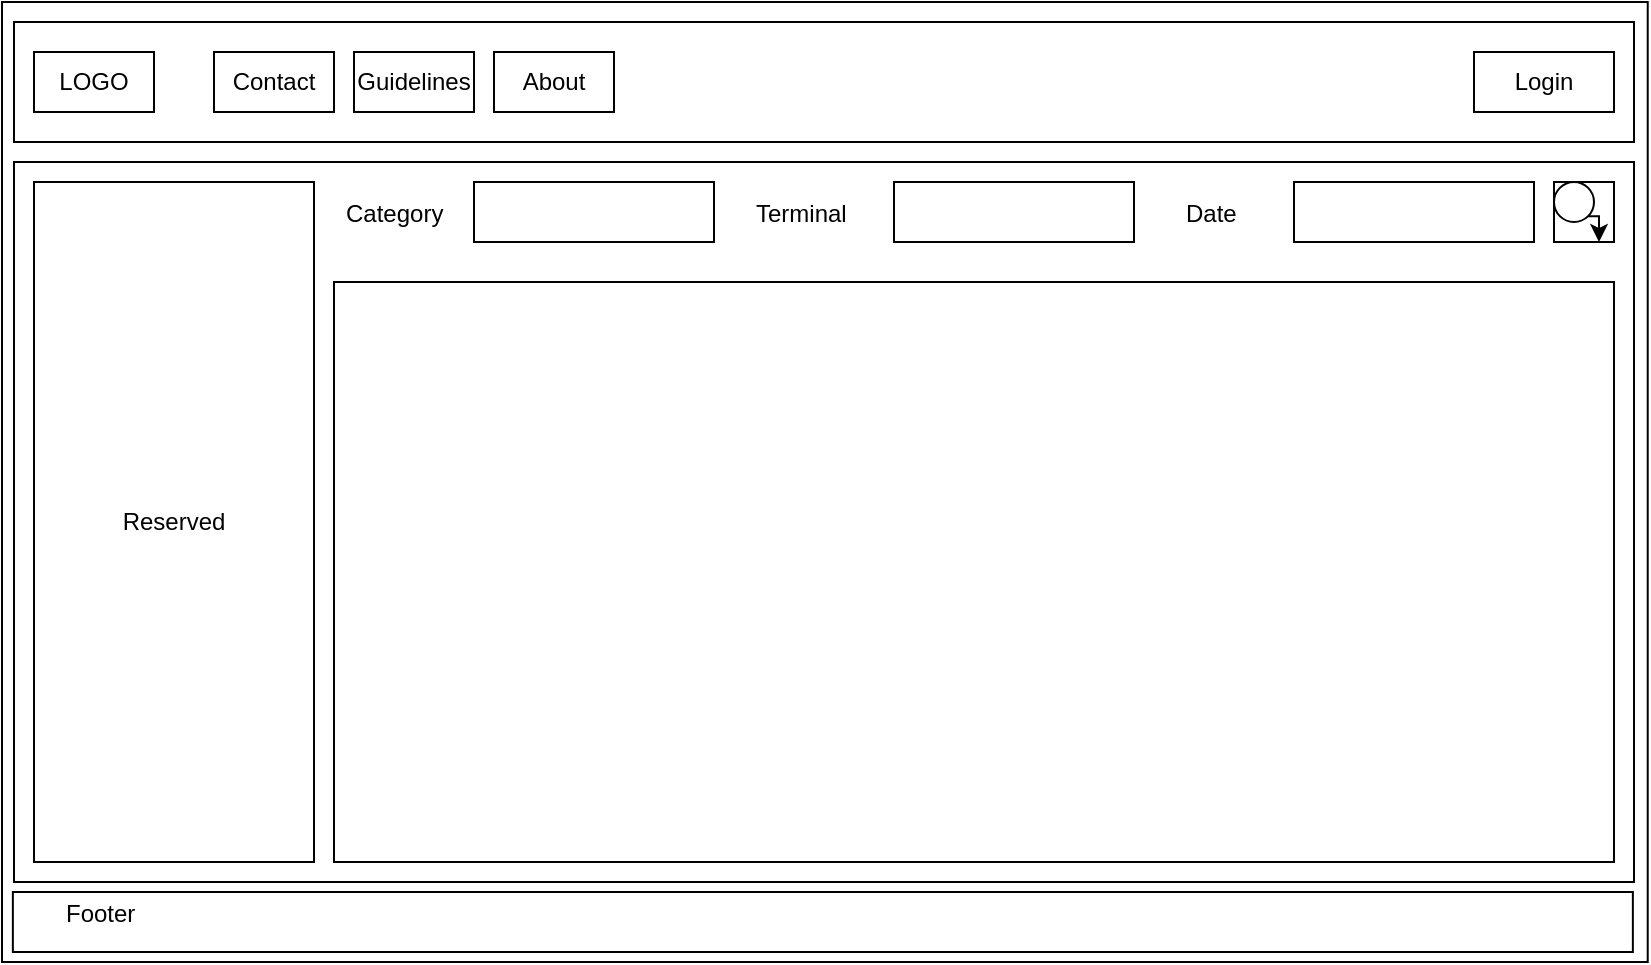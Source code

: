 <mxfile pages="5">
    <diagram id="RsqJ2L5GWaceqBMa1oMN" name="Dashboard">
        <mxGraphModel dx="1032" dy="776" grid="1" gridSize="10" guides="1" tooltips="1" connect="1" arrows="1" fold="1" page="1" pageScale="1" pageWidth="850" pageHeight="1100" math="0" shadow="0">
            <root>
                <mxCell id="0"/>
                <mxCell id="1" parent="0"/>
                <mxCell id="-zI02Tw2x8Ws5lId5HFe-1" value="" style="rounded=0;whiteSpace=wrap;html=1;" parent="1" vertex="1">
                    <mxGeometry x="14" y="290" width="822.86" height="480" as="geometry"/>
                </mxCell>
                <mxCell id="-zI02Tw2x8Ws5lId5HFe-2" value="" style="rounded=0;whiteSpace=wrap;html=1;" parent="1" vertex="1">
                    <mxGeometry x="20" y="300" width="810" height="60" as="geometry"/>
                </mxCell>
                <mxCell id="-zI02Tw2x8Ws5lId5HFe-3" value="LOGO" style="rounded=0;whiteSpace=wrap;html=1;" parent="1" vertex="1">
                    <mxGeometry x="30" y="315" width="60" height="30" as="geometry"/>
                </mxCell>
                <mxCell id="-zI02Tw2x8Ws5lId5HFe-4" value="Login" style="rounded=0;whiteSpace=wrap;html=1;" parent="1" vertex="1">
                    <mxGeometry x="750" y="315" width="70" height="30" as="geometry"/>
                </mxCell>
                <mxCell id="-zI02Tw2x8Ws5lId5HFe-5" value="Contact" style="rounded=0;whiteSpace=wrap;html=1;" parent="1" vertex="1">
                    <mxGeometry x="120" y="315" width="60" height="30" as="geometry"/>
                </mxCell>
                <mxCell id="-zI02Tw2x8Ws5lId5HFe-6" value="Guidelines" style="rounded=0;whiteSpace=wrap;html=1;" parent="1" vertex="1">
                    <mxGeometry x="190" y="315" width="60" height="30" as="geometry"/>
                </mxCell>
                <mxCell id="-zI02Tw2x8Ws5lId5HFe-7" value="About" style="rounded=0;whiteSpace=wrap;html=1;" parent="1" vertex="1">
                    <mxGeometry x="260" y="315" width="60" height="30" as="geometry"/>
                </mxCell>
                <mxCell id="-zI02Tw2x8Ws5lId5HFe-8" value="" style="rounded=0;whiteSpace=wrap;html=1;" parent="1" vertex="1">
                    <mxGeometry x="20" y="370" width="810" height="360" as="geometry"/>
                </mxCell>
                <mxCell id="-zI02Tw2x8Ws5lId5HFe-9" value="" style="rounded=0;whiteSpace=wrap;html=1;" parent="1" vertex="1">
                    <mxGeometry x="250" y="380" width="120" height="30" as="geometry"/>
                </mxCell>
                <mxCell id="-zI02Tw2x8Ws5lId5HFe-10" value="" style="rounded=0;whiteSpace=wrap;html=1;" parent="1" vertex="1">
                    <mxGeometry x="460" y="380" width="120" height="30" as="geometry"/>
                </mxCell>
                <mxCell id="-zI02Tw2x8Ws5lId5HFe-11" value="" style="rounded=0;whiteSpace=wrap;html=1;" parent="1" vertex="1">
                    <mxGeometry x="660" y="380" width="120" height="30" as="geometry"/>
                </mxCell>
                <mxCell id="-zI02Tw2x8Ws5lId5HFe-12" value="" style="rounded=0;whiteSpace=wrap;html=1;" parent="1" vertex="1">
                    <mxGeometry x="180" y="430" width="640" height="290" as="geometry"/>
                </mxCell>
                <mxCell id="-zI02Tw2x8Ws5lId5HFe-13" value="Category" style="text;strokeColor=none;fillColor=none;align=left;verticalAlign=middle;spacingLeft=4;spacingRight=4;overflow=hidden;points=[[0,0.5],[1,0.5]];portConstraint=eastwest;rotatable=0;" parent="1" vertex="1">
                    <mxGeometry x="180" y="380" width="80" height="30" as="geometry"/>
                </mxCell>
                <mxCell id="-zI02Tw2x8Ws5lId5HFe-14" value="Terminal" style="text;strokeColor=none;fillColor=none;align=left;verticalAlign=middle;spacingLeft=4;spacingRight=4;overflow=hidden;points=[[0,0.5],[1,0.5]];portConstraint=eastwest;rotatable=0;" parent="1" vertex="1">
                    <mxGeometry x="385" y="380" width="80" height="30" as="geometry"/>
                </mxCell>
                <mxCell id="-zI02Tw2x8Ws5lId5HFe-15" value="Date" style="text;strokeColor=none;fillColor=none;align=left;verticalAlign=middle;spacingLeft=4;spacingRight=4;overflow=hidden;points=[[0,0.5],[1,0.5]];portConstraint=eastwest;rotatable=0;" parent="1" vertex="1">
                    <mxGeometry x="600" y="380" width="40" height="30" as="geometry"/>
                </mxCell>
                <mxCell id="-zI02Tw2x8Ws5lId5HFe-16" style="edgeStyle=orthogonalEdgeStyle;rounded=0;orthogonalLoop=1;jettySize=auto;html=1;exitX=1;exitY=1;exitDx=0;exitDy=0;entryX=1;entryY=1;entryDx=0;entryDy=0;" parent="1" source="-zI02Tw2x8Ws5lId5HFe-17" target="-zI02Tw2x8Ws5lId5HFe-19" edge="1">
                    <mxGeometry relative="1" as="geometry"/>
                </mxCell>
                <mxCell id="-zI02Tw2x8Ws5lId5HFe-17" value="" style="rounded=0;whiteSpace=wrap;html=1;" parent="1" vertex="1">
                    <mxGeometry x="790" y="380" width="30" height="30" as="geometry"/>
                </mxCell>
                <mxCell id="-zI02Tw2x8Ws5lId5HFe-18" style="edgeStyle=orthogonalEdgeStyle;rounded=0;orthogonalLoop=1;jettySize=auto;html=1;exitX=1;exitY=1;exitDx=0;exitDy=0;entryX=0.75;entryY=1;entryDx=0;entryDy=0;" parent="1" source="-zI02Tw2x8Ws5lId5HFe-19" target="-zI02Tw2x8Ws5lId5HFe-17" edge="1">
                    <mxGeometry relative="1" as="geometry"/>
                </mxCell>
                <mxCell id="-zI02Tw2x8Ws5lId5HFe-19" value="" style="ellipse;whiteSpace=wrap;html=1;aspect=fixed;" parent="1" vertex="1">
                    <mxGeometry x="790" y="380" width="20" height="20" as="geometry"/>
                </mxCell>
                <mxCell id="-zI02Tw2x8Ws5lId5HFe-20" value="Reserved" style="rounded=0;whiteSpace=wrap;html=1;" parent="1" vertex="1">
                    <mxGeometry x="30" y="380" width="140" height="340" as="geometry"/>
                </mxCell>
                <mxCell id="-zI02Tw2x8Ws5lId5HFe-21" value="" style="rounded=0;whiteSpace=wrap;html=1;" parent="1" vertex="1">
                    <mxGeometry x="19.43" y="735" width="810" height="30" as="geometry"/>
                </mxCell>
                <mxCell id="-zI02Tw2x8Ws5lId5HFe-22" value="Footer" style="text;strokeColor=none;fillColor=none;align=left;verticalAlign=middle;spacingLeft=4;spacingRight=4;overflow=hidden;points=[[0,0.5],[1,0.5]];portConstraint=eastwest;rotatable=0;" parent="1" vertex="1">
                    <mxGeometry x="40" y="730" width="750" height="30" as="geometry"/>
                </mxCell>
            </root>
        </mxGraphModel>
    </diagram>
    <diagram id="Sfj7_H16oJV_SP7s8rjQ" name="Login">
        <mxGraphModel dx="1032" dy="776" grid="1" gridSize="10" guides="1" tooltips="1" connect="1" arrows="1" fold="1" page="1" pageScale="1" pageWidth="850" pageHeight="1100" math="0" shadow="0">
            <root>
                <mxCell id="7oQnin1jy0d6hdgD8aVo-0"/>
                <mxCell id="7oQnin1jy0d6hdgD8aVo-1" parent="7oQnin1jy0d6hdgD8aVo-0"/>
                <mxCell id="7oQnin1jy0d6hdgD8aVo-2" value="" style="rounded=0;whiteSpace=wrap;html=1;" parent="7oQnin1jy0d6hdgD8aVo-1" vertex="1">
                    <mxGeometry x="14" y="290" width="822.86" height="480" as="geometry"/>
                </mxCell>
                <mxCell id="7oQnin1jy0d6hdgD8aVo-3" value="LOGO" style="rounded=0;whiteSpace=wrap;html=1;" parent="7oQnin1jy0d6hdgD8aVo-1" vertex="1">
                    <mxGeometry x="760" y="310" width="60" height="30" as="geometry"/>
                </mxCell>
                <mxCell id="7oQnin1jy0d6hdgD8aVo-5" value="Back To Home" style="rounded=0;whiteSpace=wrap;html=1;" parent="7oQnin1jy0d6hdgD8aVo-1" vertex="1">
                    <mxGeometry x="30" y="310" width="100" height="30" as="geometry"/>
                </mxCell>
                <mxCell id="7oQnin1jy0d6hdgD8aVo-6" value="" style="rounded=0;whiteSpace=wrap;html=1;" parent="7oQnin1jy0d6hdgD8aVo-1" vertex="1">
                    <mxGeometry x="400.43" y="480" width="130" height="30" as="geometry"/>
                </mxCell>
                <mxCell id="7oQnin1jy0d6hdgD8aVo-7" value="" style="rounded=0;whiteSpace=wrap;html=1;" parent="7oQnin1jy0d6hdgD8aVo-1" vertex="1">
                    <mxGeometry x="400.43" y="520" width="130" height="30" as="geometry"/>
                </mxCell>
                <mxCell id="7oQnin1jy0d6hdgD8aVo-8" value="Username" style="text;strokeColor=none;fillColor=none;align=left;verticalAlign=middle;spacingLeft=4;spacingRight=4;overflow=hidden;points=[[0,0.5],[1,0.5]];portConstraint=eastwest;rotatable=0;" parent="7oQnin1jy0d6hdgD8aVo-1" vertex="1">
                    <mxGeometry x="320.43" y="480" width="80" height="30" as="geometry"/>
                </mxCell>
                <mxCell id="7oQnin1jy0d6hdgD8aVo-9" value="Password" style="text;strokeColor=none;fillColor=none;align=left;verticalAlign=middle;spacingLeft=4;spacingRight=4;overflow=hidden;points=[[0,0.5],[1,0.5]];portConstraint=eastwest;rotatable=0;" parent="7oQnin1jy0d6hdgD8aVo-1" vertex="1">
                    <mxGeometry x="320.43" y="520" width="80" height="30" as="geometry"/>
                </mxCell>
                <mxCell id="7oQnin1jy0d6hdgD8aVo-10" value="Login" style="rounded=0;whiteSpace=wrap;html=1;" parent="7oQnin1jy0d6hdgD8aVo-1" vertex="1">
                    <mxGeometry x="395" y="570" width="60" height="30" as="geometry"/>
                </mxCell>
            </root>
        </mxGraphModel>
    </diagram>
    <diagram id="M2zzSiI9wssCDSpTGpSr" name="Contacts">
        <mxGraphModel dx="1032" dy="776" grid="1" gridSize="10" guides="1" tooltips="1" connect="1" arrows="1" fold="1" page="1" pageScale="1" pageWidth="850" pageHeight="1100" math="0" shadow="0">
            <root>
                <mxCell id="jX6fapn6x3Cl87dnBTSe-0"/>
                <mxCell id="jX6fapn6x3Cl87dnBTSe-1" parent="jX6fapn6x3Cl87dnBTSe-0"/>
                <mxCell id="jX6fapn6x3Cl87dnBTSe-2" value="" style="rounded=0;whiteSpace=wrap;html=1;" parent="jX6fapn6x3Cl87dnBTSe-1" vertex="1">
                    <mxGeometry x="14" y="290" width="822.86" height="480" as="geometry"/>
                </mxCell>
                <mxCell id="jX6fapn6x3Cl87dnBTSe-3" value="" style="rounded=0;whiteSpace=wrap;html=1;" parent="jX6fapn6x3Cl87dnBTSe-1" vertex="1">
                    <mxGeometry x="20" y="300" width="810" height="60" as="geometry"/>
                </mxCell>
                <mxCell id="jX6fapn6x3Cl87dnBTSe-4" value="LOGO" style="rounded=0;whiteSpace=wrap;html=1;" parent="jX6fapn6x3Cl87dnBTSe-1" vertex="1">
                    <mxGeometry x="30" y="315" width="60" height="30" as="geometry"/>
                </mxCell>
                <mxCell id="jX6fapn6x3Cl87dnBTSe-5" value="Login" style="rounded=0;whiteSpace=wrap;html=1;" parent="jX6fapn6x3Cl87dnBTSe-1" vertex="1">
                    <mxGeometry x="750" y="315" width="70" height="30" as="geometry"/>
                </mxCell>
                <mxCell id="jX6fapn6x3Cl87dnBTSe-6" value="Contact" style="rounded=0;whiteSpace=wrap;html=1;" parent="jX6fapn6x3Cl87dnBTSe-1" vertex="1">
                    <mxGeometry x="120" y="315" width="60" height="30" as="geometry"/>
                </mxCell>
                <mxCell id="jX6fapn6x3Cl87dnBTSe-7" value="Guidelines" style="rounded=0;whiteSpace=wrap;html=1;" parent="jX6fapn6x3Cl87dnBTSe-1" vertex="1">
                    <mxGeometry x="190" y="315" width="60" height="30" as="geometry"/>
                </mxCell>
                <mxCell id="jX6fapn6x3Cl87dnBTSe-8" value="About" style="rounded=0;whiteSpace=wrap;html=1;" parent="jX6fapn6x3Cl87dnBTSe-1" vertex="1">
                    <mxGeometry x="260" y="315" width="60" height="30" as="geometry"/>
                </mxCell>
                <mxCell id="jX6fapn6x3Cl87dnBTSe-9" value="" style="rounded=0;whiteSpace=wrap;html=1;" parent="jX6fapn6x3Cl87dnBTSe-1" vertex="1">
                    <mxGeometry x="20" y="370" width="810" height="360" as="geometry"/>
                </mxCell>
                <mxCell id="jX6fapn6x3Cl87dnBTSe-10" value="" style="rounded=0;whiteSpace=wrap;html=1;" parent="jX6fapn6x3Cl87dnBTSe-1" vertex="1">
                    <mxGeometry x="260" y="380" width="120" height="30" as="geometry"/>
                </mxCell>
                <mxCell id="jX6fapn6x3Cl87dnBTSe-11" value="" style="rounded=0;whiteSpace=wrap;html=1;" parent="jX6fapn6x3Cl87dnBTSe-1" vertex="1">
                    <mxGeometry x="180" y="430" width="640" height="290" as="geometry"/>
                </mxCell>
                <mxCell id="jX6fapn6x3Cl87dnBTSe-12" value="Airport Name" style="text;strokeColor=none;fillColor=none;align=left;verticalAlign=middle;spacingLeft=4;spacingRight=4;overflow=hidden;points=[[0,0.5],[1,0.5]];portConstraint=eastwest;rotatable=0;" parent="jX6fapn6x3Cl87dnBTSe-1" vertex="1">
                    <mxGeometry x="180" y="380" width="80" height="30" as="geometry"/>
                </mxCell>
                <mxCell id="jX6fapn6x3Cl87dnBTSe-13" value="Reserved" style="rounded=0;whiteSpace=wrap;html=1;" parent="jX6fapn6x3Cl87dnBTSe-1" vertex="1">
                    <mxGeometry x="30" y="380" width="140" height="340" as="geometry"/>
                </mxCell>
                <mxCell id="jX6fapn6x3Cl87dnBTSe-14" value="" style="rounded=0;whiteSpace=wrap;html=1;fillColor=none;" parent="jX6fapn6x3Cl87dnBTSe-1" vertex="1">
                    <mxGeometry x="19.43" y="735" width="810" height="30" as="geometry"/>
                </mxCell>
                <mxCell id="jX6fapn6x3Cl87dnBTSe-15" value="Footer" style="text;strokeColor=none;fillColor=none;align=left;verticalAlign=middle;spacingLeft=4;spacingRight=4;overflow=hidden;points=[[0,0.5],[1,0.5]];portConstraint=eastwest;rotatable=0;" parent="jX6fapn6x3Cl87dnBTSe-1" vertex="1">
                    <mxGeometry x="40" y="730" width="750" height="30" as="geometry"/>
                </mxCell>
                <mxCell id="jX6fapn6x3Cl87dnBTSe-16" value="Kolkata" style="text;strokeColor=none;fillColor=none;align=left;verticalAlign=middle;spacingLeft=4;spacingRight=4;overflow=hidden;points=[[0,0.5],[1,0.5]];portConstraint=eastwest;rotatable=0;" parent="jX6fapn6x3Cl87dnBTSe-1" vertex="1">
                    <mxGeometry x="190" y="440" width="80" height="30" as="geometry"/>
                </mxCell>
                <mxCell id="jX6fapn6x3Cl87dnBTSe-17" value="9847662224" style="text;strokeColor=none;fillColor=none;align=left;verticalAlign=middle;spacingLeft=4;spacingRight=4;overflow=hidden;points=[[0,0.5],[1,0.5]];portConstraint=eastwest;rotatable=0;" parent="jX6fapn6x3Cl87dnBTSe-1" vertex="1">
                    <mxGeometry x="320" y="440" width="80" height="30" as="geometry"/>
                </mxCell>
                <mxCell id="jX6fapn6x3Cl87dnBTSe-18" value="" style="rounded=0;whiteSpace=wrap;html=1;fillColor=#FFFFFF;" parent="jX6fapn6x3Cl87dnBTSe-1" vertex="1">
                    <mxGeometry x="790" y="440" width="20" height="270" as="geometry"/>
                </mxCell>
                <mxCell id="jX6fapn6x3Cl87dnBTSe-19" value="" style="rounded=0;whiteSpace=wrap;html=1;fillColor=#8F8F8F;" parent="jX6fapn6x3Cl87dnBTSe-1" vertex="1">
                    <mxGeometry x="795" y="445" width="10" height="105" as="geometry"/>
                </mxCell>
                <mxCell id="jX6fapn6x3Cl87dnBTSe-20" value="Kolkata" style="text;strokeColor=none;fillColor=none;align=left;verticalAlign=middle;spacingLeft=4;spacingRight=4;overflow=hidden;points=[[0,0.5],[1,0.5]];portConstraint=eastwest;rotatable=0;" parent="jX6fapn6x3Cl87dnBTSe-1" vertex="1">
                    <mxGeometry x="190" y="470" width="80" height="30" as="geometry"/>
                </mxCell>
                <mxCell id="jX6fapn6x3Cl87dnBTSe-21" value="9847662224" style="text;strokeColor=none;fillColor=none;align=left;verticalAlign=middle;spacingLeft=4;spacingRight=4;overflow=hidden;points=[[0,0.5],[1,0.5]];portConstraint=eastwest;rotatable=0;" parent="jX6fapn6x3Cl87dnBTSe-1" vertex="1">
                    <mxGeometry x="320" y="470" width="80" height="30" as="geometry"/>
                </mxCell>
                <mxCell id="jX6fapn6x3Cl87dnBTSe-22" value="Kolkata" style="text;strokeColor=none;fillColor=none;align=left;verticalAlign=middle;spacingLeft=4;spacingRight=4;overflow=hidden;points=[[0,0.5],[1,0.5]];portConstraint=eastwest;rotatable=0;" parent="jX6fapn6x3Cl87dnBTSe-1" vertex="1">
                    <mxGeometry x="190" y="500" width="80" height="30" as="geometry"/>
                </mxCell>
                <mxCell id="jX6fapn6x3Cl87dnBTSe-23" value="9847662224" style="text;strokeColor=none;fillColor=none;align=left;verticalAlign=middle;spacingLeft=4;spacingRight=4;overflow=hidden;points=[[0,0.5],[1,0.5]];portConstraint=eastwest;rotatable=0;" parent="jX6fapn6x3Cl87dnBTSe-1" vertex="1">
                    <mxGeometry x="320" y="500" width="80" height="30" as="geometry"/>
                </mxCell>
                <mxCell id="jX6fapn6x3Cl87dnBTSe-24" value="Kolkata" style="text;strokeColor=none;fillColor=none;align=left;verticalAlign=middle;spacingLeft=4;spacingRight=4;overflow=hidden;points=[[0,0.5],[1,0.5]];portConstraint=eastwest;rotatable=0;" parent="jX6fapn6x3Cl87dnBTSe-1" vertex="1">
                    <mxGeometry x="190" y="530" width="80" height="30" as="geometry"/>
                </mxCell>
                <mxCell id="jX6fapn6x3Cl87dnBTSe-25" value="9847662224" style="text;strokeColor=none;fillColor=none;align=left;verticalAlign=middle;spacingLeft=4;spacingRight=4;overflow=hidden;points=[[0,0.5],[1,0.5]];portConstraint=eastwest;rotatable=0;" parent="jX6fapn6x3Cl87dnBTSe-1" vertex="1">
                    <mxGeometry x="320" y="530" width="80" height="30" as="geometry"/>
                </mxCell>
                <mxCell id="jX6fapn6x3Cl87dnBTSe-26" value="Kolkata" style="text;strokeColor=none;fillColor=none;align=left;verticalAlign=middle;spacingLeft=4;spacingRight=4;overflow=hidden;points=[[0,0.5],[1,0.5]];portConstraint=eastwest;rotatable=0;" parent="jX6fapn6x3Cl87dnBTSe-1" vertex="1">
                    <mxGeometry x="190" y="560" width="80" height="30" as="geometry"/>
                </mxCell>
                <mxCell id="jX6fapn6x3Cl87dnBTSe-27" value="9847662224" style="text;strokeColor=none;fillColor=none;align=left;verticalAlign=middle;spacingLeft=4;spacingRight=4;overflow=hidden;points=[[0,0.5],[1,0.5]];portConstraint=eastwest;rotatable=0;" parent="jX6fapn6x3Cl87dnBTSe-1" vertex="1">
                    <mxGeometry x="320" y="560" width="80" height="30" as="geometry"/>
                </mxCell>
                <mxCell id="jX6fapn6x3Cl87dnBTSe-28" value="Kolkata" style="text;strokeColor=none;fillColor=none;align=left;verticalAlign=middle;spacingLeft=4;spacingRight=4;overflow=hidden;points=[[0,0.5],[1,0.5]];portConstraint=eastwest;rotatable=0;" parent="jX6fapn6x3Cl87dnBTSe-1" vertex="1">
                    <mxGeometry x="190" y="590" width="80" height="30" as="geometry"/>
                </mxCell>
                <mxCell id="jX6fapn6x3Cl87dnBTSe-29" value="9847662224" style="text;strokeColor=none;fillColor=none;align=left;verticalAlign=middle;spacingLeft=4;spacingRight=4;overflow=hidden;points=[[0,0.5],[1,0.5]];portConstraint=eastwest;rotatable=0;" parent="jX6fapn6x3Cl87dnBTSe-1" vertex="1">
                    <mxGeometry x="320" y="590" width="80" height="30" as="geometry"/>
                </mxCell>
                <mxCell id="jX6fapn6x3Cl87dnBTSe-30" value="Kolkata" style="text;strokeColor=none;fillColor=none;align=left;verticalAlign=middle;spacingLeft=4;spacingRight=4;overflow=hidden;points=[[0,0.5],[1,0.5]];portConstraint=eastwest;rotatable=0;" parent="jX6fapn6x3Cl87dnBTSe-1" vertex="1">
                    <mxGeometry x="190" y="620" width="80" height="30" as="geometry"/>
                </mxCell>
                <mxCell id="jX6fapn6x3Cl87dnBTSe-31" value="9847662224" style="text;strokeColor=none;fillColor=none;align=left;verticalAlign=middle;spacingLeft=4;spacingRight=4;overflow=hidden;points=[[0,0.5],[1,0.5]];portConstraint=eastwest;rotatable=0;" parent="jX6fapn6x3Cl87dnBTSe-1" vertex="1">
                    <mxGeometry x="320" y="620" width="80" height="30" as="geometry"/>
                </mxCell>
                <mxCell id="jX6fapn6x3Cl87dnBTSe-32" value="Kolkata" style="text;strokeColor=none;fillColor=none;align=left;verticalAlign=middle;spacingLeft=4;spacingRight=4;overflow=hidden;points=[[0,0.5],[1,0.5]];portConstraint=eastwest;rotatable=0;" parent="jX6fapn6x3Cl87dnBTSe-1" vertex="1">
                    <mxGeometry x="190" y="650" width="80" height="30" as="geometry"/>
                </mxCell>
                <mxCell id="jX6fapn6x3Cl87dnBTSe-33" value="9847662224" style="text;strokeColor=none;fillColor=none;align=left;verticalAlign=middle;spacingLeft=4;spacingRight=4;overflow=hidden;points=[[0,0.5],[1,0.5]];portConstraint=eastwest;rotatable=0;" parent="jX6fapn6x3Cl87dnBTSe-1" vertex="1">
                    <mxGeometry x="320" y="650" width="80" height="30" as="geometry"/>
                </mxCell>
            </root>
        </mxGraphModel>
    </diagram>
    <diagram id="SbFPP2QfQhPUepvXjZ7R" name="Guidelines">
        <mxGraphModel dx="1032" dy="776" grid="1" gridSize="10" guides="1" tooltips="1" connect="1" arrows="1" fold="1" page="1" pageScale="1" pageWidth="850" pageHeight="1100" math="0" shadow="0">
            <root>
                <mxCell id="WZJbS1ERe-_5Tbcb6y_j-0"/>
                <mxCell id="WZJbS1ERe-_5Tbcb6y_j-1" parent="WZJbS1ERe-_5Tbcb6y_j-0"/>
                <mxCell id="WZJbS1ERe-_5Tbcb6y_j-2" value="" style="rounded=0;whiteSpace=wrap;html=1;" parent="WZJbS1ERe-_5Tbcb6y_j-1" vertex="1">
                    <mxGeometry x="14" y="290" width="822.86" height="480" as="geometry"/>
                </mxCell>
                <mxCell id="WZJbS1ERe-_5Tbcb6y_j-3" value="" style="rounded=0;whiteSpace=wrap;html=1;" parent="WZJbS1ERe-_5Tbcb6y_j-1" vertex="1">
                    <mxGeometry x="20" y="300" width="810" height="60" as="geometry"/>
                </mxCell>
                <mxCell id="WZJbS1ERe-_5Tbcb6y_j-4" value="LOGO" style="rounded=0;whiteSpace=wrap;html=1;" parent="WZJbS1ERe-_5Tbcb6y_j-1" vertex="1">
                    <mxGeometry x="30" y="315" width="60" height="30" as="geometry"/>
                </mxCell>
                <mxCell id="WZJbS1ERe-_5Tbcb6y_j-5" value="Login" style="rounded=0;whiteSpace=wrap;html=1;" parent="WZJbS1ERe-_5Tbcb6y_j-1" vertex="1">
                    <mxGeometry x="750" y="315" width="70" height="30" as="geometry"/>
                </mxCell>
                <mxCell id="WZJbS1ERe-_5Tbcb6y_j-6" value="Contact" style="rounded=0;whiteSpace=wrap;html=1;" parent="WZJbS1ERe-_5Tbcb6y_j-1" vertex="1">
                    <mxGeometry x="120" y="315" width="60" height="30" as="geometry"/>
                </mxCell>
                <mxCell id="WZJbS1ERe-_5Tbcb6y_j-7" value="Guidelines" style="rounded=0;whiteSpace=wrap;html=1;" parent="WZJbS1ERe-_5Tbcb6y_j-1" vertex="1">
                    <mxGeometry x="190" y="315" width="60" height="30" as="geometry"/>
                </mxCell>
                <mxCell id="WZJbS1ERe-_5Tbcb6y_j-8" value="About" style="rounded=0;whiteSpace=wrap;html=1;" parent="WZJbS1ERe-_5Tbcb6y_j-1" vertex="1">
                    <mxGeometry x="260" y="315" width="60" height="30" as="geometry"/>
                </mxCell>
                <mxCell id="WZJbS1ERe-_5Tbcb6y_j-9" value="" style="rounded=0;whiteSpace=wrap;html=1;" parent="WZJbS1ERe-_5Tbcb6y_j-1" vertex="1">
                    <mxGeometry x="20" y="370" width="810" height="360" as="geometry"/>
                </mxCell>
                <mxCell id="WZJbS1ERe-_5Tbcb6y_j-10" value="" style="rounded=0;whiteSpace=wrap;html=1;" parent="WZJbS1ERe-_5Tbcb6y_j-1" vertex="1">
                    <mxGeometry x="180" y="420" width="640" height="300" as="geometry"/>
                </mxCell>
                <mxCell id="WZJbS1ERe-_5Tbcb6y_j-11" value="Reserved" style="rounded=0;whiteSpace=wrap;html=1;fillColor=none;" parent="WZJbS1ERe-_5Tbcb6y_j-1" vertex="1">
                    <mxGeometry x="30" y="380" width="140" height="340" as="geometry"/>
                </mxCell>
                <mxCell id="WZJbS1ERe-_5Tbcb6y_j-12" value="" style="rounded=0;whiteSpace=wrap;html=1;fillColor=none;" parent="WZJbS1ERe-_5Tbcb6y_j-1" vertex="1">
                    <mxGeometry x="19.43" y="735" width="810" height="30" as="geometry"/>
                </mxCell>
                <mxCell id="WZJbS1ERe-_5Tbcb6y_j-13" value="Footer" style="text;strokeColor=none;fillColor=none;align=left;verticalAlign=middle;spacingLeft=4;spacingRight=4;overflow=hidden;points=[[0,0.5],[1,0.5]];portConstraint=eastwest;rotatable=0;" parent="WZJbS1ERe-_5Tbcb6y_j-1" vertex="1">
                    <mxGeometry x="40" y="730" width="750" height="30" as="geometry"/>
                </mxCell>
                <mxCell id="WZJbS1ERe-_5Tbcb6y_j-14" value="Guidelines" style="text;strokeColor=none;fillColor=none;align=left;verticalAlign=middle;spacingLeft=4;spacingRight=4;overflow=hidden;points=[[0,0.5],[1,0.5]];portConstraint=eastwest;rotatable=0;" parent="WZJbS1ERe-_5Tbcb6y_j-1" vertex="1">
                    <mxGeometry x="180" y="380" width="80" height="30" as="geometry"/>
                </mxCell>
                <mxCell id="WZJbS1ERe-_5Tbcb6y_j-15" value="GuidelinesGuidelinesGuidelinesGuidelinesGuidelinesGuidelinesGuidelinesGuidelinesGuidelinesGuidelines" style="text;strokeColor=none;fillColor=none;align=left;verticalAlign=middle;spacingLeft=4;spacingRight=4;overflow=hidden;points=[[0,0.5],[1,0.5]];portConstraint=eastwest;rotatable=0;" parent="WZJbS1ERe-_5Tbcb6y_j-1" vertex="1">
                    <mxGeometry x="190" y="430" width="620" height="50" as="geometry"/>
                </mxCell>
            </root>
        </mxGraphModel>
    </diagram>
    <diagram id="4Vs9hMkelwKiYuXnCstP" name="About">
        <mxGraphModel dx="1032" dy="776" grid="1" gridSize="10" guides="1" tooltips="1" connect="1" arrows="1" fold="1" page="1" pageScale="1" pageWidth="850" pageHeight="1100" math="0" shadow="0">
            <root>
                <mxCell id="IrekBfnBV1_MyFJCBbKZ-0"/>
                <mxCell id="IrekBfnBV1_MyFJCBbKZ-1" parent="IrekBfnBV1_MyFJCBbKZ-0"/>
                <mxCell id="IrekBfnBV1_MyFJCBbKZ-2" value="" style="rounded=0;whiteSpace=wrap;html=1;" parent="IrekBfnBV1_MyFJCBbKZ-1" vertex="1">
                    <mxGeometry x="14" y="290" width="822.86" height="480" as="geometry"/>
                </mxCell>
                <mxCell id="IrekBfnBV1_MyFJCBbKZ-3" value="" style="rounded=0;whiteSpace=wrap;html=1;" parent="IrekBfnBV1_MyFJCBbKZ-1" vertex="1">
                    <mxGeometry x="20" y="300" width="810" height="60" as="geometry"/>
                </mxCell>
                <mxCell id="IrekBfnBV1_MyFJCBbKZ-4" value="LOGO" style="rounded=0;whiteSpace=wrap;html=1;" parent="IrekBfnBV1_MyFJCBbKZ-1" vertex="1">
                    <mxGeometry x="30" y="315" width="60" height="30" as="geometry"/>
                </mxCell>
                <mxCell id="IrekBfnBV1_MyFJCBbKZ-5" value="Login" style="rounded=0;whiteSpace=wrap;html=1;" parent="IrekBfnBV1_MyFJCBbKZ-1" vertex="1">
                    <mxGeometry x="750" y="315" width="70" height="30" as="geometry"/>
                </mxCell>
                <mxCell id="IrekBfnBV1_MyFJCBbKZ-6" value="Contact" style="rounded=0;whiteSpace=wrap;html=1;" parent="IrekBfnBV1_MyFJCBbKZ-1" vertex="1">
                    <mxGeometry x="120" y="315" width="60" height="30" as="geometry"/>
                </mxCell>
                <mxCell id="IrekBfnBV1_MyFJCBbKZ-7" value="Guidelines" style="rounded=0;whiteSpace=wrap;html=1;" parent="IrekBfnBV1_MyFJCBbKZ-1" vertex="1">
                    <mxGeometry x="190" y="315" width="60" height="30" as="geometry"/>
                </mxCell>
                <mxCell id="IrekBfnBV1_MyFJCBbKZ-8" value="About" style="rounded=0;whiteSpace=wrap;html=1;" parent="IrekBfnBV1_MyFJCBbKZ-1" vertex="1">
                    <mxGeometry x="260" y="315" width="60" height="30" as="geometry"/>
                </mxCell>
                <mxCell id="IrekBfnBV1_MyFJCBbKZ-9" value="" style="rounded=0;whiteSpace=wrap;html=1;" parent="IrekBfnBV1_MyFJCBbKZ-1" vertex="1">
                    <mxGeometry x="20" y="370" width="810" height="360" as="geometry"/>
                </mxCell>
                <mxCell id="IrekBfnBV1_MyFJCBbKZ-10" value="" style="rounded=0;whiteSpace=wrap;html=1;" parent="IrekBfnBV1_MyFJCBbKZ-1" vertex="1">
                    <mxGeometry x="180" y="430" width="640" height="290" as="geometry"/>
                </mxCell>
                <mxCell id="IrekBfnBV1_MyFJCBbKZ-11" value="Reserved" style="rounded=0;whiteSpace=wrap;html=1;fillColor=none;" parent="IrekBfnBV1_MyFJCBbKZ-1" vertex="1">
                    <mxGeometry x="30" y="380" width="140" height="340" as="geometry"/>
                </mxCell>
                <mxCell id="IrekBfnBV1_MyFJCBbKZ-12" value="" style="rounded=0;whiteSpace=wrap;html=1;fillColor=none;" parent="IrekBfnBV1_MyFJCBbKZ-1" vertex="1">
                    <mxGeometry x="19.43" y="735" width="810" height="30" as="geometry"/>
                </mxCell>
                <mxCell id="IrekBfnBV1_MyFJCBbKZ-13" value="Footer" style="text;strokeColor=none;fillColor=none;align=left;verticalAlign=middle;spacingLeft=4;spacingRight=4;overflow=hidden;points=[[0,0.5],[1,0.5]];portConstraint=eastwest;rotatable=0;" parent="IrekBfnBV1_MyFJCBbKZ-1" vertex="1">
                    <mxGeometry x="40" y="730" width="750" height="30" as="geometry"/>
                </mxCell>
                <mxCell id="IrekBfnBV1_MyFJCBbKZ-14" value="About" style="text;strokeColor=none;fillColor=none;align=left;verticalAlign=middle;spacingLeft=4;spacingRight=4;overflow=hidden;points=[[0,0.5],[1,0.5]];portConstraint=eastwest;rotatable=0;" parent="IrekBfnBV1_MyFJCBbKZ-1" vertex="1">
                    <mxGeometry x="180" y="380" width="80" height="30" as="geometry"/>
                </mxCell>
            </root>
        </mxGraphModel>
    </diagram>
</mxfile>